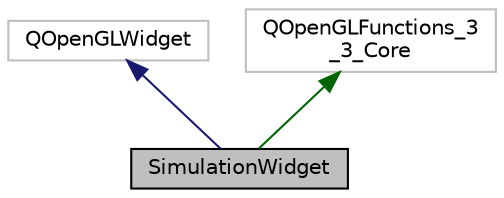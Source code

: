 digraph "SimulationWidget"
{
 // LATEX_PDF_SIZE
  edge [fontname="Helvetica",fontsize="10",labelfontname="Helvetica",labelfontsize="10"];
  node [fontname="Helvetica",fontsize="10",shape=record];
  Node1 [label="SimulationWidget",height=0.2,width=0.4,color="black", fillcolor="grey75", style="filled", fontcolor="black",tooltip=" "];
  Node2 -> Node1 [dir="back",color="midnightblue",fontsize="10",style="solid"];
  Node2 [label="QOpenGLWidget",height=0.2,width=0.4,color="grey75", fillcolor="white", style="filled",tooltip=" "];
  Node3 -> Node1 [dir="back",color="darkgreen",fontsize="10",style="solid"];
  Node3 [label="QOpenGLFunctions_3\l_3_Core",height=0.2,width=0.4,color="grey75", fillcolor="white", style="filled",tooltip=" "];
}
